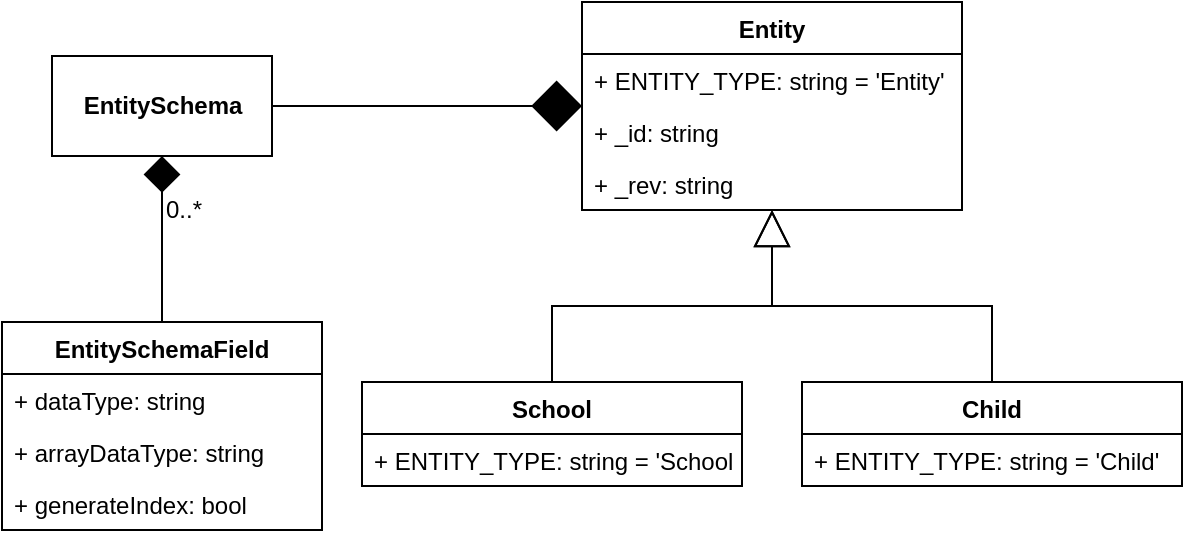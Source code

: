 <mxfile version="11.3.0" type="device" pages="1"><diagram id="WrrHq7wJAMiWOEoSL3oz" name="Page-1"><mxGraphModel dx="1874" dy="592" grid="1" gridSize="10" guides="1" tooltips="1" connect="1" arrows="1" fold="1" page="1" pageScale="1" pageWidth="850" pageHeight="1100" math="0" shadow="0"><root><mxCell id="0"/><mxCell id="1" parent="0"/><mxCell id="6Qy2bo7SSXpMSbet6Zz--1" style="edgeStyle=orthogonalEdgeStyle;rounded=0;orthogonalLoop=1;jettySize=auto;html=1;startSize=23;endArrow=none;endFill=0;endSize=16;startArrow=diamond;startFill=1;" parent="1" source="6Qy2bo7SSXpMSbet6Zz--2" target="6Qy2bo7SSXpMSbet6Zz--12" edge="1"><mxGeometry relative="1" as="geometry"/></mxCell><mxCell id="6Qy2bo7SSXpMSbet6Zz--2" value="Entity" style="swimlane;fontStyle=1;align=center;verticalAlign=top;childLayout=stackLayout;horizontal=1;startSize=26;horizontalStack=0;resizeParent=1;resizeParentMax=0;resizeLast=0;collapsible=1;marginBottom=0;" parent="1" vertex="1"><mxGeometry x="80" y="59" width="190" height="104" as="geometry"/></mxCell><mxCell id="6Qy2bo7SSXpMSbet6Zz--3" value="+ ENTITY_TYPE: string = 'Entity'" style="text;strokeColor=none;fillColor=none;align=left;verticalAlign=top;spacingLeft=4;spacingRight=4;overflow=hidden;rotatable=0;points=[[0,0.5],[1,0.5]];portConstraint=eastwest;" parent="6Qy2bo7SSXpMSbet6Zz--2" vertex="1"><mxGeometry y="26" width="190" height="26" as="geometry"/></mxCell><mxCell id="6Qy2bo7SSXpMSbet6Zz--4" value="+ _id: string" style="text;strokeColor=none;fillColor=none;align=left;verticalAlign=top;spacingLeft=4;spacingRight=4;overflow=hidden;rotatable=0;points=[[0,0.5],[1,0.5]];portConstraint=eastwest;" parent="6Qy2bo7SSXpMSbet6Zz--2" vertex="1"><mxGeometry y="52" width="190" height="26" as="geometry"/></mxCell><mxCell id="6Qy2bo7SSXpMSbet6Zz--5" value="+ _rev: string" style="text;strokeColor=none;fillColor=none;align=left;verticalAlign=top;spacingLeft=4;spacingRight=4;overflow=hidden;rotatable=0;points=[[0,0.5],[1,0.5]];portConstraint=eastwest;" parent="6Qy2bo7SSXpMSbet6Zz--2" vertex="1"><mxGeometry y="78" width="190" height="26" as="geometry"/></mxCell><mxCell id="6Qy2bo7SSXpMSbet6Zz--6" style="edgeStyle=orthogonalEdgeStyle;rounded=0;orthogonalLoop=1;jettySize=auto;html=1;endArrow=block;endFill=0;startSize=23;endSize=16;" parent="1" source="6Qy2bo7SSXpMSbet6Zz--7" target="6Qy2bo7SSXpMSbet6Zz--2" edge="1"><mxGeometry relative="1" as="geometry"/></mxCell><mxCell id="6Qy2bo7SSXpMSbet6Zz--7" value="School" style="swimlane;fontStyle=1;align=center;verticalAlign=top;childLayout=stackLayout;horizontal=1;startSize=26;horizontalStack=0;resizeParent=1;resizeParentMax=0;resizeLast=0;collapsible=1;marginBottom=0;" parent="1" vertex="1"><mxGeometry x="-30" y="249" width="190" height="52" as="geometry"/></mxCell><mxCell id="6Qy2bo7SSXpMSbet6Zz--8" value="+ ENTITY_TYPE: string = 'School'" style="text;strokeColor=none;fillColor=none;align=left;verticalAlign=top;spacingLeft=4;spacingRight=4;overflow=hidden;rotatable=0;points=[[0,0.5],[1,0.5]];portConstraint=eastwest;" parent="6Qy2bo7SSXpMSbet6Zz--7" vertex="1"><mxGeometry y="26" width="190" height="26" as="geometry"/></mxCell><mxCell id="6Qy2bo7SSXpMSbet6Zz--9" style="edgeStyle=orthogonalEdgeStyle;rounded=0;orthogonalLoop=1;jettySize=auto;html=1;startSize=23;endArrow=block;endFill=0;endSize=16;" parent="1" source="6Qy2bo7SSXpMSbet6Zz--10" target="6Qy2bo7SSXpMSbet6Zz--2" edge="1"><mxGeometry relative="1" as="geometry"/></mxCell><mxCell id="6Qy2bo7SSXpMSbet6Zz--10" value="Child" style="swimlane;fontStyle=1;align=center;verticalAlign=top;childLayout=stackLayout;horizontal=1;startSize=26;horizontalStack=0;resizeParent=1;resizeParentMax=0;resizeLast=0;collapsible=1;marginBottom=0;" parent="1" vertex="1"><mxGeometry x="190" y="249" width="190" height="52" as="geometry"/></mxCell><mxCell id="6Qy2bo7SSXpMSbet6Zz--11" value="+ ENTITY_TYPE: string = 'Child'" style="text;strokeColor=none;fillColor=none;align=left;verticalAlign=top;spacingLeft=4;spacingRight=4;overflow=hidden;rotatable=0;points=[[0,0.5],[1,0.5]];portConstraint=eastwest;" parent="6Qy2bo7SSXpMSbet6Zz--10" vertex="1"><mxGeometry y="26" width="190" height="26" as="geometry"/></mxCell><mxCell id="6Qy2bo7SSXpMSbet6Zz--12" value="&lt;b&gt;EntitySchema&lt;/b&gt;" style="html=1;" parent="1" vertex="1"><mxGeometry x="-185" y="86" width="110" height="50" as="geometry"/></mxCell><mxCell id="6Qy2bo7SSXpMSbet6Zz--13" style="edgeStyle=orthogonalEdgeStyle;rounded=0;orthogonalLoop=1;jettySize=auto;html=1;startArrow=none;startFill=0;startSize=23;endArrow=diamond;endFill=1;endSize=16;" parent="1" source="6Qy2bo7SSXpMSbet6Zz--14" target="6Qy2bo7SSXpMSbet6Zz--12" edge="1"><mxGeometry relative="1" as="geometry"/></mxCell><mxCell id="6Qy2bo7SSXpMSbet6Zz--14" value="EntitySchemaField" style="swimlane;fontStyle=1;align=center;verticalAlign=top;childLayout=stackLayout;horizontal=1;startSize=26;horizontalStack=0;resizeParent=1;resizeParentMax=0;resizeLast=0;collapsible=1;marginBottom=0;" parent="1" vertex="1"><mxGeometry x="-210" y="219" width="160" height="104" as="geometry"/></mxCell><mxCell id="6Qy2bo7SSXpMSbet6Zz--15" value="+ dataType: string" style="text;strokeColor=none;fillColor=none;align=left;verticalAlign=top;spacingLeft=4;spacingRight=4;overflow=hidden;rotatable=0;points=[[0,0.5],[1,0.5]];portConstraint=eastwest;" parent="6Qy2bo7SSXpMSbet6Zz--14" vertex="1"><mxGeometry y="26" width="160" height="26" as="geometry"/></mxCell><mxCell id="6Qy2bo7SSXpMSbet6Zz--16" value="+ arrayDataType: string" style="text;strokeColor=none;fillColor=none;align=left;verticalAlign=top;spacingLeft=4;spacingRight=4;overflow=hidden;rotatable=0;points=[[0,0.5],[1,0.5]];portConstraint=eastwest;" parent="6Qy2bo7SSXpMSbet6Zz--14" vertex="1"><mxGeometry y="52" width="160" height="26" as="geometry"/></mxCell><mxCell id="6Qy2bo7SSXpMSbet6Zz--17" value="+ generateIndex: bool" style="text;strokeColor=none;fillColor=none;align=left;verticalAlign=top;spacingLeft=4;spacingRight=4;overflow=hidden;rotatable=0;points=[[0,0.5],[1,0.5]];portConstraint=eastwest;" parent="6Qy2bo7SSXpMSbet6Zz--14" vertex="1"><mxGeometry y="78" width="160" height="26" as="geometry"/></mxCell><mxCell id="6Qy2bo7SSXpMSbet6Zz--20" value="0..*" style="text;html=1;resizable=0;points=[];autosize=1;align=left;verticalAlign=top;spacingTop=-4;" parent="1" vertex="1"><mxGeometry x="-130" y="153" width="30" height="20" as="geometry"/></mxCell></root></mxGraphModel></diagram></mxfile>